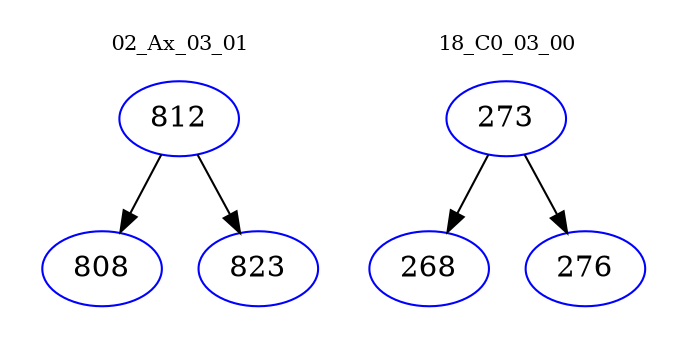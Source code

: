 digraph{
subgraph cluster_0 {
color = white
label = "02_Ax_03_01";
fontsize=10;
T0_812 [label="812", color="blue"]
T0_812 -> T0_808 [color="black"]
T0_808 [label="808", color="blue"]
T0_812 -> T0_823 [color="black"]
T0_823 [label="823", color="blue"]
}
subgraph cluster_1 {
color = white
label = "18_C0_03_00";
fontsize=10;
T1_273 [label="273", color="blue"]
T1_273 -> T1_268 [color="black"]
T1_268 [label="268", color="blue"]
T1_273 -> T1_276 [color="black"]
T1_276 [label="276", color="blue"]
}
}
